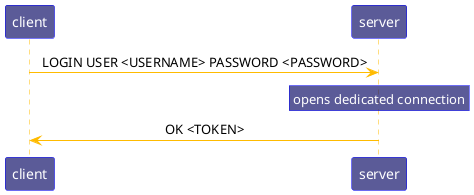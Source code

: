 @startuml login
skinparam sequenceMessageAlign CENTER
skinparam NoteTextAlignment CENTER
skinparam DefaultTextAlignment CENTER
skinparam ArrowColor #ffbb00
skinparam sequenceMessageAlign CENTER
skinparam NoteTextAlignment CENTER
skinparam NoteBackgroundColor #060662a8
skinparam NoteBorderColor #0000ff
skinparam NoteFontColor white
skinparam ParticipantFontColor white
skinparam ParticipantBackgroundColor #060662a8
skinparam ParticipantBorderColor #0000ff
skinparam PathHoverColor #ffbb00
skinparam SequenceLifeLineBorderColor #ffbb00
'skinparam ParticipantBackgroundColor #00ffff
'skinparam ParticipantBorderColor #0000ff these are comments, started with '
client -> server : LOGIN USER <USERNAME> PASSWORD <PASSWORD>
rnote over server
opens dedicated connection
end note
server -> client: OK <TOKEN>
@enduml